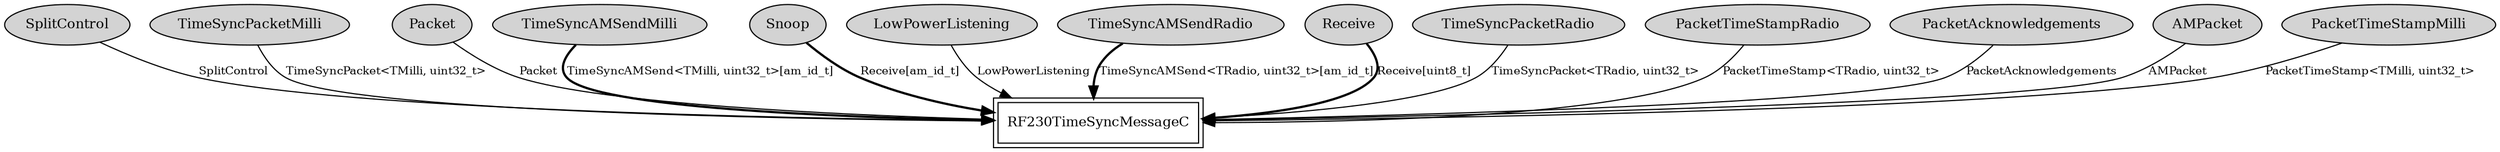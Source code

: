 digraph "tos.platforms.iris.TimeSyncMessageC" {
  n0x2ace83d878b8 [shape=ellipse, style=filled, label="SplitControl", fontsize=12];
  "RF230TimeSyncMessageC" [fontsize=12, shape=box,peripheries=2, URL="../chtml/tos.chips.rf230.RF230TimeSyncMessageC.html"];
  n0x2ace83dfd208 [shape=ellipse, style=filled, label="TimeSyncPacketMilli", fontsize=12];
  "RF230TimeSyncMessageC" [fontsize=12, shape=box,peripheries=2, URL="../chtml/tos.chips.rf230.RF230TimeSyncMessageC.html"];
  n0x2ace83d83a70 [shape=ellipse, style=filled, label="Packet", fontsize=12];
  "RF230TimeSyncMessageC" [fontsize=12, shape=box,peripheries=2, URL="../chtml/tos.chips.rf230.RF230TimeSyncMessageC.html"];
  n0x2ace83e011c8 [shape=ellipse, style=filled, label="TimeSyncAMSendMilli", fontsize=12];
  "RF230TimeSyncMessageC" [fontsize=12, shape=box,peripheries=2, URL="../chtml/tos.chips.rf230.RF230TimeSyncMessageC.html"];
  n0x2ace83d83498 [shape=ellipse, style=filled, label="Snoop", fontsize=12];
  "RF230TimeSyncMessageC" [fontsize=12, shape=box,peripheries=2, URL="../chtml/tos.chips.rf230.RF230TimeSyncMessageC.html"];
  n0x2ace83d807b0 [shape=ellipse, style=filled, label="LowPowerListening", fontsize=12];
  "RF230TimeSyncMessageC" [fontsize=12, shape=box,peripheries=2, URL="../chtml/tos.chips.rf230.RF230TimeSyncMessageC.html"];
  n0x2ace83d792c8 [shape=ellipse, style=filled, label="TimeSyncAMSendRadio", fontsize=12];
  "RF230TimeSyncMessageC" [fontsize=12, shape=box,peripheries=2, URL="../chtml/tos.chips.rf230.RF230TimeSyncMessageC.html"];
  n0x2ace83d84928 [shape=ellipse, style=filled, label="Receive", fontsize=12];
  "RF230TimeSyncMessageC" [fontsize=12, shape=box,peripheries=2, URL="../chtml/tos.chips.rf230.RF230TimeSyncMessageC.html"];
  n0x2ace83e08208 [shape=ellipse, style=filled, label="TimeSyncPacketRadio", fontsize=12];
  "RF230TimeSyncMessageC" [fontsize=12, shape=box,peripheries=2, URL="../chtml/tos.chips.rf230.RF230TimeSyncMessageC.html"];
  n0x2ace83d7f6b8 [shape=ellipse, style=filled, label="PacketTimeStampRadio", fontsize=12];
  "RF230TimeSyncMessageC" [fontsize=12, shape=box,peripheries=2, URL="../chtml/tos.chips.rf230.RF230TimeSyncMessageC.html"];
  n0x2ace83d81e00 [shape=ellipse, style=filled, label="PacketAcknowledgements", fontsize=12];
  "RF230TimeSyncMessageC" [fontsize=12, shape=box,peripheries=2, URL="../chtml/tos.chips.rf230.RF230TimeSyncMessageC.html"];
  n0x2ace83d82758 [shape=ellipse, style=filled, label="AMPacket", fontsize=12];
  "RF230TimeSyncMessageC" [fontsize=12, shape=box,peripheries=2, URL="../chtml/tos.chips.rf230.RF230TimeSyncMessageC.html"];
  n0x2ace83e07da8 [shape=ellipse, style=filled, label="PacketTimeStampMilli", fontsize=12];
  "RF230TimeSyncMessageC" [fontsize=12, shape=box,peripheries=2, URL="../chtml/tos.chips.rf230.RF230TimeSyncMessageC.html"];
  "n0x2ace83d878b8" -> "RF230TimeSyncMessageC" [label="SplitControl", URL="../ihtml/tos.interfaces.SplitControl.html", fontsize=10];
  "n0x2ace83dfd208" -> "RF230TimeSyncMessageC" [label="TimeSyncPacket<TMilli, uint32_t>", URL="../ihtml/tos.interfaces.TimeSyncPacket.html", fontsize=10];
  "n0x2ace83d83a70" -> "RF230TimeSyncMessageC" [label="Packet", URL="../ihtml/tos.interfaces.Packet.html", fontsize=10];
  "n0x2ace83e011c8" -> "RF230TimeSyncMessageC" [label="TimeSyncAMSend<TMilli, uint32_t>[am_id_t]", style=bold, URL="../ihtml/tos.interfaces.TimeSyncAMSend.html", fontsize=10];
  "n0x2ace83d83498" -> "RF230TimeSyncMessageC" [label="Receive[am_id_t]", style=bold, URL="../ihtml/tos.interfaces.Receive.html", fontsize=10];
  "n0x2ace83d807b0" -> "RF230TimeSyncMessageC" [label="LowPowerListening", URL="../ihtml/tos.interfaces.LowPowerListening.html", fontsize=10];
  "n0x2ace83d792c8" -> "RF230TimeSyncMessageC" [label="TimeSyncAMSend<TRadio, uint32_t>[am_id_t]", style=bold, URL="../ihtml/tos.interfaces.TimeSyncAMSend.html", fontsize=10];
  "n0x2ace83d84928" -> "RF230TimeSyncMessageC" [label="Receive[uint8_t]", style=bold, URL="../ihtml/tos.interfaces.Receive.html", fontsize=10];
  "n0x2ace83e08208" -> "RF230TimeSyncMessageC" [label="TimeSyncPacket<TRadio, uint32_t>", URL="../ihtml/tos.interfaces.TimeSyncPacket.html", fontsize=10];
  "n0x2ace83d7f6b8" -> "RF230TimeSyncMessageC" [label="PacketTimeStamp<TRadio, uint32_t>", URL="../ihtml/tos.interfaces.PacketTimeStamp.html", fontsize=10];
  "n0x2ace83d81e00" -> "RF230TimeSyncMessageC" [label="PacketAcknowledgements", URL="../ihtml/tos.interfaces.PacketAcknowledgements.html", fontsize=10];
  "n0x2ace83d82758" -> "RF230TimeSyncMessageC" [label="AMPacket", URL="../ihtml/tos.interfaces.AMPacket.html", fontsize=10];
  "n0x2ace83e07da8" -> "RF230TimeSyncMessageC" [label="PacketTimeStamp<TMilli, uint32_t>", URL="../ihtml/tos.interfaces.PacketTimeStamp.html", fontsize=10];
}
